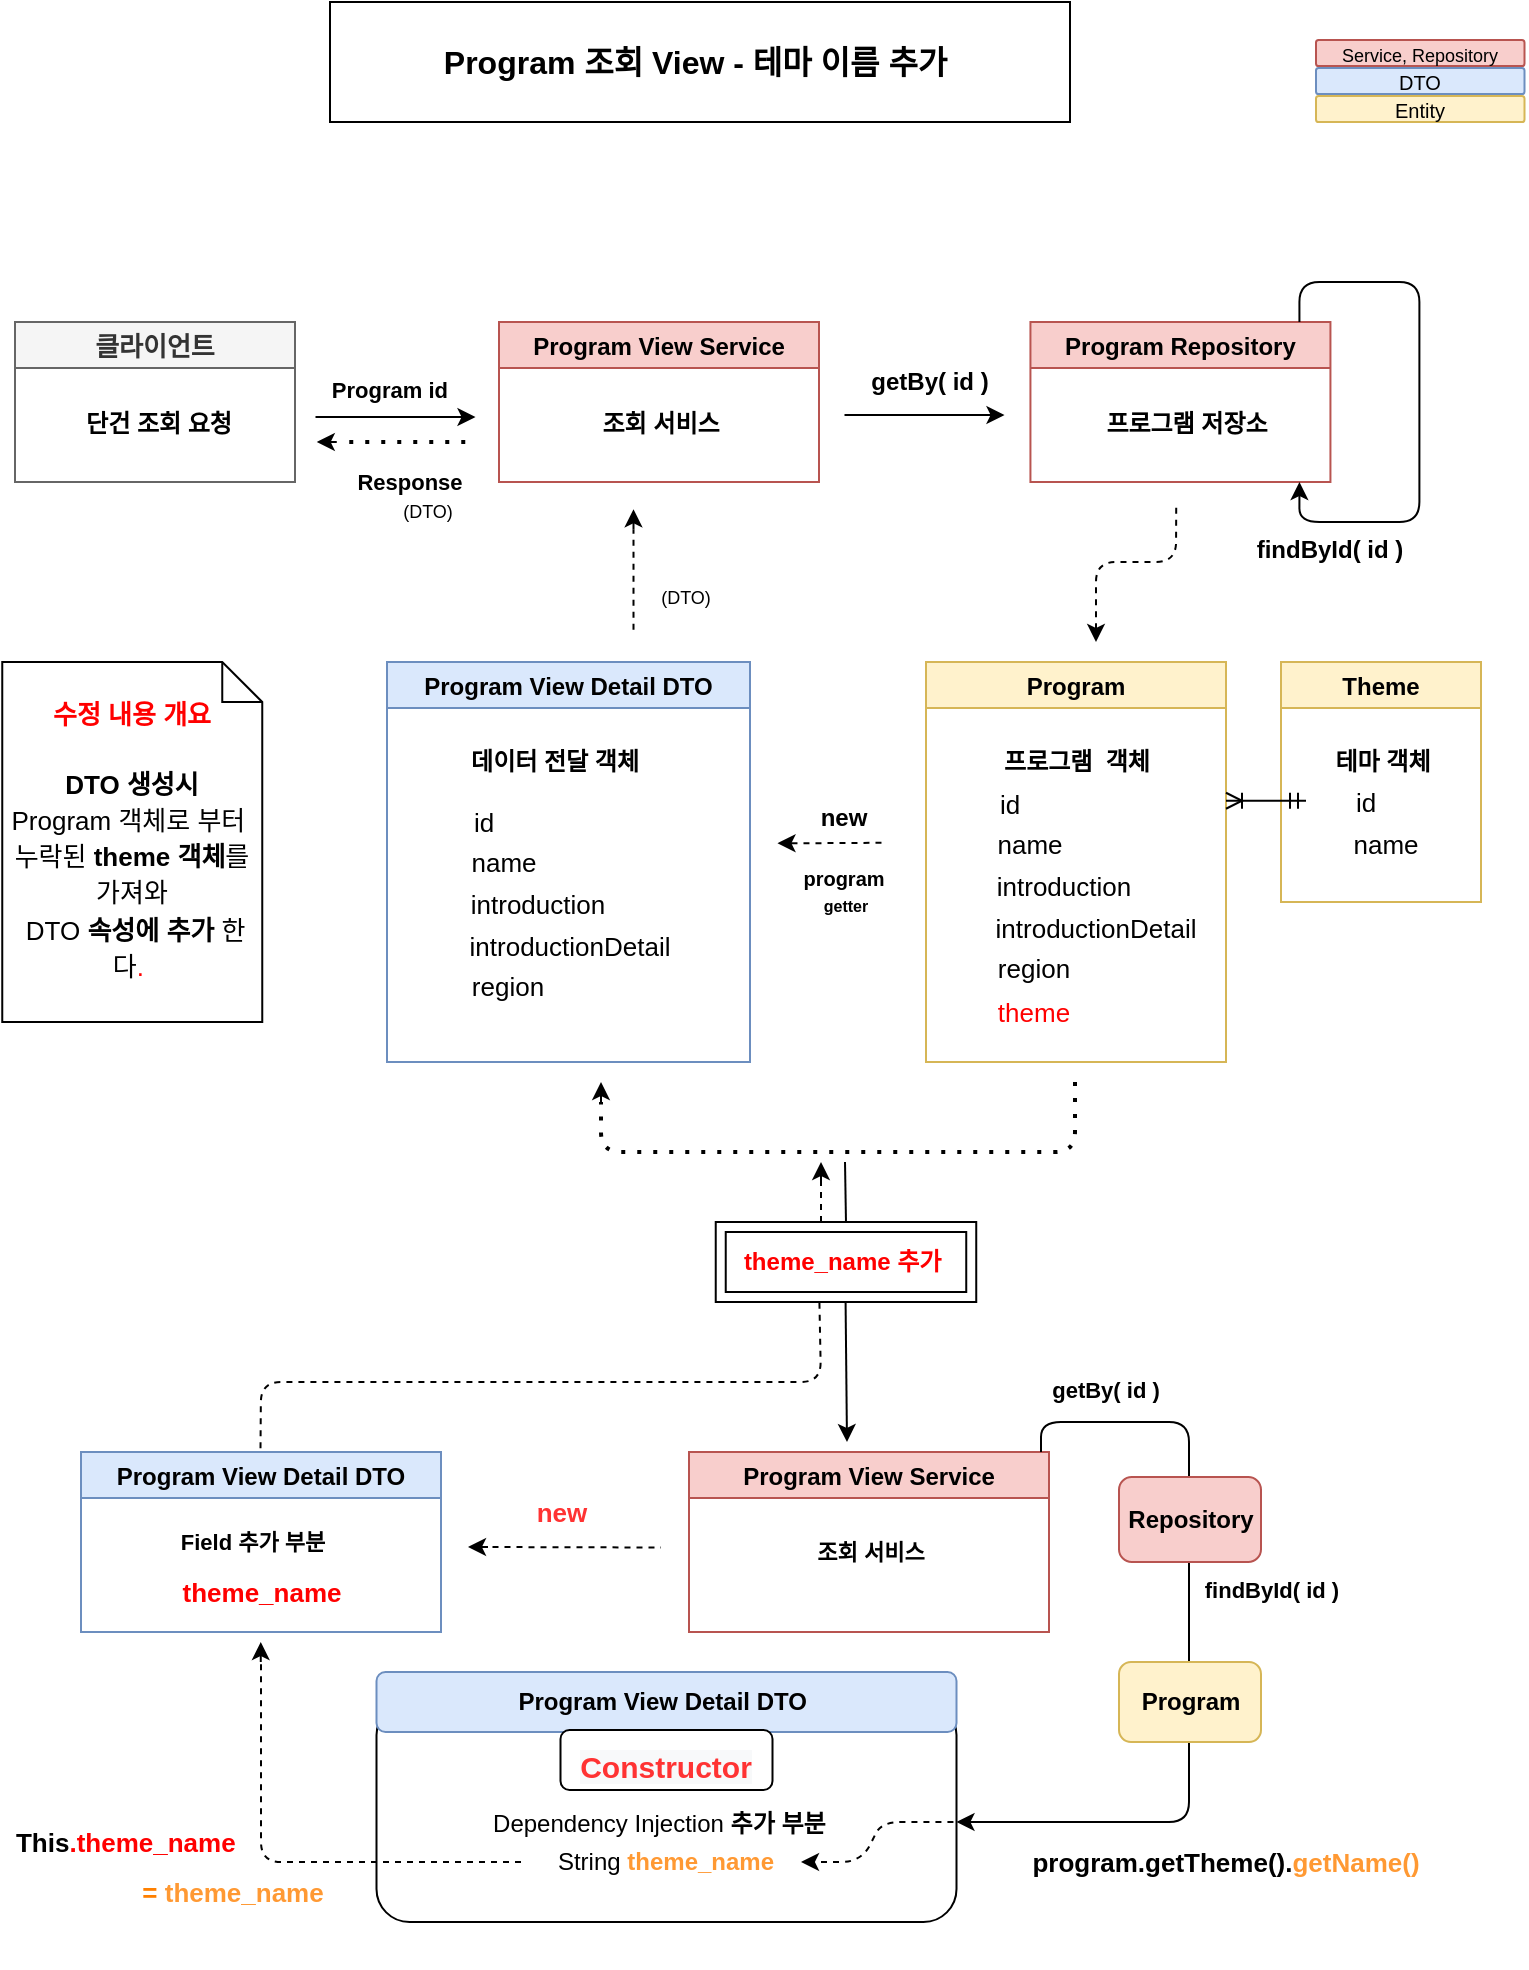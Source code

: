 <mxfile version="14.8.3" type="github"><diagram id="txi2YaepdJMHssst4SGv" name="Page-1"><mxGraphModel dx="2062" dy="1127" grid="1" gridSize="10" guides="1" tooltips="1" connect="1" arrows="1" fold="1" page="1" pageScale="1" pageWidth="827" pageHeight="1169" math="0" shadow="0"><root><mxCell id="0"/><mxCell id="1" parent="0"/><mxCell id="Lu7zV6Tx2Fdpjb5Isjd1-1" value="Program View Service" style="swimlane;fontSize=12;fontStyle=1;fillColor=#f8cecc;strokeColor=#b85450;" parent="1" vertex="1"><mxGeometry x="301.5" y="180" width="160" height="80" as="geometry"/></mxCell><mxCell id="Lu7zV6Tx2Fdpjb5Isjd1-2" value="조회 서비스" style="text;html=1;align=center;verticalAlign=middle;resizable=0;points=[];autosize=1;fontSize=12;fontStyle=1;" parent="Lu7zV6Tx2Fdpjb5Isjd1-1" vertex="1"><mxGeometry x="40" y="41" width="80" height="20" as="geometry"/></mxCell><mxCell id="Lu7zV6Tx2Fdpjb5Isjd1-3" value="클라이언트" style="swimlane;fontSize=13;fontStyle=1;fillColor=#f5f5f5;strokeColor=#666666;fontColor=#333333;" parent="1" vertex="1"><mxGeometry x="59.5" y="180" width="140" height="80" as="geometry"/></mxCell><mxCell id="Lu7zV6Tx2Fdpjb5Isjd1-4" value="단건 조회 요청" style="text;html=1;align=center;verticalAlign=middle;resizable=0;points=[];autosize=1;fontSize=12;fontStyle=1;" parent="Lu7zV6Tx2Fdpjb5Isjd1-3" vertex="1"><mxGeometry x="26" y="41" width="90" height="20" as="geometry"/></mxCell><mxCell id="Lu7zV6Tx2Fdpjb5Isjd1-5" value="Program Repository" style="swimlane;fontSize=12;fontStyle=1;fillColor=#f8cecc;strokeColor=#b85450;" parent="1" vertex="1"><mxGeometry x="567.22" y="180" width="150" height="80" as="geometry"/></mxCell><mxCell id="Lu7zV6Tx2Fdpjb5Isjd1-6" value="&lt;font style=&quot;font-size: 12px&quot;&gt;프로그램 저장소&lt;/font&gt;" style="text;html=1;align=center;verticalAlign=middle;resizable=0;points=[];autosize=1;fontSize=12;fontStyle=1;" parent="Lu7zV6Tx2Fdpjb5Isjd1-5" vertex="1"><mxGeometry x="28" y="41" width="100" height="20" as="geometry"/></mxCell><mxCell id="Lu7zV6Tx2Fdpjb5Isjd1-7" value="&lt;font style=&quot;font-size: 11px&quot;&gt;Program &lt;/font&gt;&lt;font style=&quot;font-size: 11px&quot;&gt;id&lt;/font&gt;&lt;font style=&quot;font-size: 11px&quot;&gt;&amp;nbsp;&amp;nbsp;&lt;/font&gt;" style="text;html=1;align=center;verticalAlign=middle;whiteSpace=wrap;rounded=0;fontSize=11;fontStyle=1" parent="1" vertex="1"><mxGeometry x="214.38" y="209.5" width="71.75" height="9" as="geometry"/></mxCell><mxCell id="Lu7zV6Tx2Fdpjb5Isjd1-8" value="Program View Detail DTO" style="swimlane;fontSize=12;fontStyle=1;fillColor=#dae8fc;strokeColor=#6c8ebf;" parent="1" vertex="1"><mxGeometry x="245.5" y="350" width="181.5" height="200" as="geometry"/></mxCell><mxCell id="Lu7zV6Tx2Fdpjb5Isjd1-9" value="&lt;font style=&quot;font-size: 12px&quot;&gt;데이터 전달 객체&lt;/font&gt;" style="text;html=1;align=center;verticalAlign=middle;resizable=0;points=[];autosize=1;fontSize=12;fontStyle=1;" parent="Lu7zV6Tx2Fdpjb5Isjd1-8" vertex="1"><mxGeometry x="28.75" y="40" width="110" height="20" as="geometry"/></mxCell><mxCell id="Lu7zV6Tx2Fdpjb5Isjd1-10" value="id" style="text;html=1;strokeColor=none;fillColor=none;align=center;verticalAlign=middle;whiteSpace=wrap;rounded=0;fontSize=13;" parent="Lu7zV6Tx2Fdpjb5Isjd1-8" vertex="1"><mxGeometry x="28.75" y="70" width="40" height="20" as="geometry"/></mxCell><mxCell id="Lu7zV6Tx2Fdpjb5Isjd1-11" value="introduction" style="text;html=1;strokeColor=none;fillColor=none;align=center;verticalAlign=middle;whiteSpace=wrap;rounded=0;fontSize=13;" parent="Lu7zV6Tx2Fdpjb5Isjd1-8" vertex="1"><mxGeometry x="55.75" y="111" width="40" height="20" as="geometry"/></mxCell><mxCell id="Lu7zV6Tx2Fdpjb5Isjd1-12" value="introductionDetail" style="text;html=1;strokeColor=none;fillColor=none;align=center;verticalAlign=middle;whiteSpace=wrap;rounded=0;fontSize=13;" parent="Lu7zV6Tx2Fdpjb5Isjd1-8" vertex="1"><mxGeometry x="71.75" y="132" width="40" height="20" as="geometry"/></mxCell><mxCell id="Lu7zV6Tx2Fdpjb5Isjd1-13" value="region" style="text;html=1;strokeColor=none;fillColor=none;align=center;verticalAlign=middle;whiteSpace=wrap;rounded=0;fontSize=13;" parent="Lu7zV6Tx2Fdpjb5Isjd1-8" vertex="1"><mxGeometry x="40.75" y="152" width="40" height="20" as="geometry"/></mxCell><mxCell id="Lu7zV6Tx2Fdpjb5Isjd1-14" value="name" style="text;html=1;strokeColor=none;fillColor=none;align=center;verticalAlign=middle;whiteSpace=wrap;rounded=0;fontSize=13;" parent="Lu7zV6Tx2Fdpjb5Isjd1-8" vertex="1"><mxGeometry x="38.75" y="90" width="40" height="20" as="geometry"/></mxCell><mxCell id="Lu7zV6Tx2Fdpjb5Isjd1-15" value="&lt;span style=&quot;font-size: 12px&quot;&gt;&lt;font style=&quot;font-size: 12px&quot;&gt;getBy( id )&lt;/font&gt;&lt;/span&gt;" style="text;html=1;strokeColor=none;fillColor=none;align=center;verticalAlign=middle;whiteSpace=wrap;rounded=0;fontSize=12;fontStyle=1" parent="1" vertex="1"><mxGeometry x="476.5" y="201" width="80" height="17.5" as="geometry"/></mxCell><mxCell id="Lu7zV6Tx2Fdpjb5Isjd1-16" value="" style="edgeStyle=segmentEdgeStyle;endArrow=classic;html=1;fontSize=15;" parent="1" edge="1"><mxGeometry width="50" height="50" relative="1" as="geometry"><mxPoint x="701.72" y="180" as="sourcePoint"/><mxPoint x="701.72" y="260" as="targetPoint"/><Array as="points"><mxPoint x="701.72" y="160"/><mxPoint x="761.72" y="160"/><mxPoint x="761.72" y="280"/><mxPoint x="701.72" y="280"/></Array></mxGeometry></mxCell><mxCell id="Lu7zV6Tx2Fdpjb5Isjd1-17" value="&lt;b style=&quot;font-size: 12px;&quot;&gt;&lt;font style=&quot;font-size: 12px;&quot;&gt;findById( id )&lt;/font&gt;&lt;/b&gt;" style="text;html=1;strokeColor=none;fillColor=none;align=center;verticalAlign=middle;whiteSpace=wrap;rounded=0;fontSize=12;" parent="1" vertex="1"><mxGeometry x="671.72" y="280" width="90" height="27.5" as="geometry"/></mxCell><mxCell id="Lu7zV6Tx2Fdpjb5Isjd1-18" value="Program" style="swimlane;fontSize=12;fontStyle=1;fillColor=#fff2cc;strokeColor=#d6b656;" parent="1" vertex="1"><mxGeometry x="515" y="350" width="150" height="200" as="geometry"/></mxCell><mxCell id="Lu7zV6Tx2Fdpjb5Isjd1-19" value="&lt;font style=&quot;font-size: 12px&quot;&gt;프로그램&amp;nbsp; 객체&lt;/font&gt;" style="text;html=1;align=center;verticalAlign=middle;resizable=0;points=[];autosize=1;fontSize=12;fontStyle=1;" parent="Lu7zV6Tx2Fdpjb5Isjd1-18" vertex="1"><mxGeometry x="30" y="40" width="90" height="20" as="geometry"/></mxCell><mxCell id="Lu7zV6Tx2Fdpjb5Isjd1-20" value="id" style="text;html=1;strokeColor=none;fillColor=none;align=center;verticalAlign=middle;whiteSpace=wrap;rounded=0;fontSize=13;" parent="Lu7zV6Tx2Fdpjb5Isjd1-18" vertex="1"><mxGeometry x="22.25" y="60.5" width="40" height="20" as="geometry"/></mxCell><mxCell id="Lu7zV6Tx2Fdpjb5Isjd1-21" value="introduction" style="text;html=1;strokeColor=none;fillColor=none;align=center;verticalAlign=middle;whiteSpace=wrap;rounded=0;fontSize=13;" parent="Lu7zV6Tx2Fdpjb5Isjd1-18" vertex="1"><mxGeometry x="49.25" y="101.5" width="40" height="20" as="geometry"/></mxCell><mxCell id="Lu7zV6Tx2Fdpjb5Isjd1-22" value="introductionDetail" style="text;html=1;strokeColor=none;fillColor=none;align=center;verticalAlign=middle;whiteSpace=wrap;rounded=0;fontSize=13;" parent="Lu7zV6Tx2Fdpjb5Isjd1-18" vertex="1"><mxGeometry x="65.25" y="122.5" width="40" height="20" as="geometry"/></mxCell><mxCell id="Lu7zV6Tx2Fdpjb5Isjd1-23" value="region" style="text;html=1;strokeColor=none;fillColor=none;align=center;verticalAlign=middle;whiteSpace=wrap;rounded=0;fontSize=13;" parent="Lu7zV6Tx2Fdpjb5Isjd1-18" vertex="1"><mxGeometry x="34.25" y="142.5" width="40" height="20" as="geometry"/></mxCell><mxCell id="Lu7zV6Tx2Fdpjb5Isjd1-24" value="name" style="text;html=1;strokeColor=none;fillColor=none;align=center;verticalAlign=middle;whiteSpace=wrap;rounded=0;fontSize=13;" parent="Lu7zV6Tx2Fdpjb5Isjd1-18" vertex="1"><mxGeometry x="32.25" y="80.5" width="40" height="20" as="geometry"/></mxCell><mxCell id="Lu7zV6Tx2Fdpjb5Isjd1-25" value="theme" style="text;html=1;strokeColor=none;fillColor=none;align=center;verticalAlign=middle;whiteSpace=wrap;rounded=0;fontSize=13;fontColor=#FF0000;" parent="Lu7zV6Tx2Fdpjb5Isjd1-18" vertex="1"><mxGeometry x="34.25" y="164.5" width="40" height="20" as="geometry"/></mxCell><mxCell id="Lu7zV6Tx2Fdpjb5Isjd1-26" value="&lt;b style=&quot;font-size: 8px;&quot;&gt;&lt;font style=&quot;font-size: 8px;&quot;&gt;getter&lt;/font&gt;&lt;/b&gt;" style="text;html=1;strokeColor=none;fillColor=none;align=center;verticalAlign=middle;whiteSpace=wrap;rounded=0;fontSize=8;" parent="Lu7zV6Tx2Fdpjb5Isjd1-18" vertex="1"><mxGeometry x="-79.51" y="113.13" width="80" height="17.5" as="geometry"/></mxCell><mxCell id="Lu7zV6Tx2Fdpjb5Isjd1-28" value="" style="endArrow=classic;html=1;fontSize=9;fontColor=#FF0000;" parent="1" edge="1"><mxGeometry relative="1" as="geometry"><mxPoint x="209.75" y="227.5" as="sourcePoint"/><mxPoint x="289.75" y="227.5" as="targetPoint"/></mxGeometry></mxCell><mxCell id="Lu7zV6Tx2Fdpjb5Isjd1-29" value="" style="endArrow=classic;html=1;fontSize=9;fontColor=#FF0000;" parent="1" edge="1"><mxGeometry relative="1" as="geometry"><mxPoint x="474.25" y="226.5" as="sourcePoint"/><mxPoint x="554.25" y="226.5" as="targetPoint"/></mxGeometry></mxCell><mxCell id="Lu7zV6Tx2Fdpjb5Isjd1-30" value="" style="endArrow=none;dashed=1;html=1;fontSize=12;fontColor=#FF0000;" parent="1" edge="1"><mxGeometry width="50" height="50" relative="1" as="geometry"><mxPoint x="453.74" y="440.63" as="sourcePoint"/><mxPoint x="492.99" y="440.38" as="targetPoint"/></mxGeometry></mxCell><mxCell id="Lu7zV6Tx2Fdpjb5Isjd1-32" value="" style="edgeStyle=segmentEdgeStyle;endArrow=classic;html=1;fontSize=3;fontColor=#FF0000;" parent="1" edge="1"><mxGeometry width="50" height="50" relative="1" as="geometry"><mxPoint x="450.74" y="440.63" as="sourcePoint"/><mxPoint x="440.74" y="440.63" as="targetPoint"/></mxGeometry></mxCell><mxCell id="Lu7zV6Tx2Fdpjb5Isjd1-33" value="&lt;font style=&quot;font-size: 12px&quot;&gt;new&lt;/font&gt;" style="text;html=1;strokeColor=none;fillColor=none;align=center;verticalAlign=middle;whiteSpace=wrap;rounded=0;fontSize=11;fontStyle=1;" parent="1" vertex="1"><mxGeometry x="434.49" y="419.38" width="80" height="17.5" as="geometry"/></mxCell><mxCell id="Lu7zV6Tx2Fdpjb5Isjd1-34" value="&lt;span style=&quot;font-size: 10px&quot;&gt;&lt;font style=&quot;font-size: 10px&quot;&gt;program&lt;/font&gt;&lt;/span&gt;" style="text;html=1;strokeColor=none;fillColor=none;align=center;verticalAlign=middle;whiteSpace=wrap;rounded=0;fontSize=10;fontStyle=1" parent="1" vertex="1"><mxGeometry x="434.49" y="449.38" width="80" height="17.5" as="geometry"/></mxCell><mxCell id="Lu7zV6Tx2Fdpjb5Isjd1-35" value="" style="endArrow=none;dashed=1;html=1;fontSize=9;fontColor=#FF0000;" parent="1" edge="1"><mxGeometry width="50" height="50" relative="1" as="geometry"><mxPoint x="368.75" y="333.88" as="sourcePoint"/><mxPoint x="368.75" y="283.63" as="targetPoint"/><Array as="points"/></mxGeometry></mxCell><mxCell id="Lu7zV6Tx2Fdpjb5Isjd1-36" value="" style="endArrow=classic;html=1;fontSize=11;fontColor=#FF0000;" parent="1" edge="1"><mxGeometry width="50" height="50" relative="1" as="geometry"><mxPoint x="368.75" y="283.63" as="sourcePoint"/><mxPoint x="368.75" y="273.63" as="targetPoint"/></mxGeometry></mxCell><mxCell id="Lu7zV6Tx2Fdpjb5Isjd1-37" value="Program 조회 View - 테마 이름 추가&amp;nbsp;" style="rounded=0;whiteSpace=wrap;html=1;fontSize=16;fontStyle=1;" parent="1" vertex="1"><mxGeometry x="217" y="20" width="370" height="60" as="geometry"/></mxCell><mxCell id="Lu7zV6Tx2Fdpjb5Isjd1-39" value="" style="endArrow=none;dashed=1;html=1;dashPattern=1 3;strokeWidth=2;fontSize=16;" parent="1" edge="1"><mxGeometry width="50" height="50" relative="1" as="geometry"><mxPoint x="226.63" y="240" as="sourcePoint"/><mxPoint x="284.63" y="240" as="targetPoint"/></mxGeometry></mxCell><mxCell id="Lu7zV6Tx2Fdpjb5Isjd1-40" value="" style="endArrow=classic;html=1;fontSize=16;" parent="1" edge="1"><mxGeometry width="50" height="50" relative="1" as="geometry"><mxPoint x="220.38" y="240" as="sourcePoint"/><mxPoint x="210.38" y="240" as="targetPoint"/></mxGeometry></mxCell><mxCell id="Lu7zV6Tx2Fdpjb5Isjd1-41" value="Response" style="text;html=1;align=center;verticalAlign=middle;whiteSpace=wrap;rounded=0;fontSize=11;fontStyle=1" parent="1" vertex="1"><mxGeometry x="236.63" y="250" width="40" height="20" as="geometry"/></mxCell><mxCell id="Lu7zV6Tx2Fdpjb5Isjd1-42" value="&lt;font style=&quot;font-size: 9px ; font-weight: normal&quot;&gt;(&lt;font style=&quot;font-size: 9px&quot;&gt;DTO&lt;/font&gt;)&lt;/font&gt;" style="text;html=1;align=center;verticalAlign=middle;whiteSpace=wrap;rounded=0;fontSize=6;fontStyle=1" parent="1" vertex="1"><mxGeometry x="246.13" y="270" width="40" height="10" as="geometry"/></mxCell><mxCell id="Lu7zV6Tx2Fdpjb5Isjd1-44" value="&lt;span style=&quot;font-weight: normal&quot;&gt;&lt;font style=&quot;font-size: 9px&quot;&gt;(DTO)&lt;/font&gt;&lt;/span&gt;" style="text;html=1;align=center;verticalAlign=middle;whiteSpace=wrap;rounded=0;fontSize=10;fontStyle=1" parent="1" vertex="1"><mxGeometry x="374.95" y="313.75" width="40" height="6.25" as="geometry"/></mxCell><mxCell id="Lu7zV6Tx2Fdpjb5Isjd1-50" value="" style="endArrow=none;dashed=1;html=1;dashPattern=1 3;strokeWidth=2;labelBackgroundColor=#FF3333;fontSize=6;fontColor=#FF0000;" parent="1" edge="1"><mxGeometry width="50" height="50" relative="1" as="geometry"><mxPoint x="589.5" y="560" as="sourcePoint"/><mxPoint x="352.5" y="570" as="targetPoint"/><Array as="points"><mxPoint x="589.5" y="595"/><mxPoint x="352.5" y="595"/></Array></mxGeometry></mxCell><mxCell id="Lu7zV6Tx2Fdpjb5Isjd1-53" value="" style="endArrow=classic;html=1;labelBackgroundColor=#FF3333;fontSize=6;fontColor=#FF0000;" parent="1" edge="1"><mxGeometry width="50" height="50" relative="1" as="geometry"><mxPoint x="352.5" y="570" as="sourcePoint"/><mxPoint x="352.5" y="560" as="targetPoint"/></mxGeometry></mxCell><mxCell id="Lu7zV6Tx2Fdpjb5Isjd1-54" value="&lt;font style=&quot;font-size: 13px&quot;&gt;&lt;font style=&quot;font-size: 13px&quot;&gt;&lt;b&gt;&lt;font style=&quot;font-size: 13px&quot;&gt;수정 내용 개요&lt;/font&gt;&lt;br&gt;&lt;/b&gt;&lt;/font&gt;&lt;font style=&quot;line-height: 140% ; font-size: 13px&quot;&gt;&lt;br&gt;&lt;font color=&quot;#000000&quot; style=&quot;font-size: 13px&quot;&gt;&lt;font style=&quot;font-size: 13px&quot;&gt;&lt;b&gt;DTO 생성&lt;/b&gt;&lt;/font&gt;&lt;b&gt;시&lt;/b&gt;&lt;/font&gt;&lt;br&gt;&lt;font color=&quot;#000000&quot; style=&quot;font-size: 13px&quot;&gt;Program 객체로 부터&amp;nbsp;&lt;br&gt;누락된 &lt;b&gt;theme 객체&lt;/b&gt;를&lt;br&gt;가져와&lt;br&gt;&amp;nbsp;DTO &lt;b&gt;속성에 추가&lt;/b&gt; 한다&lt;/font&gt;.&amp;nbsp;&lt;/font&gt;&lt;/font&gt;" style="shape=note;size=20;whiteSpace=wrap;html=1;fontSize=6;fontColor=#FF0000;" parent="1" vertex="1"><mxGeometry x="53.13" y="350" width="130" height="180" as="geometry"/></mxCell><mxCell id="Lu7zV6Tx2Fdpjb5Isjd1-55" value="&lt;font style=&quot;font-size: 12px&quot;&gt;theme_name 추가&amp;nbsp;&lt;/font&gt;" style="shape=ext;margin=3;double=1;whiteSpace=wrap;html=1;align=center;fontSize=8;fontColor=#FF0000;fontStyle=1" parent="1" vertex="1"><mxGeometry x="409.87" y="630" width="130.25" height="40" as="geometry"/></mxCell><mxCell id="Lu7zV6Tx2Fdpjb5Isjd1-69" value="Program View Detail DTO" style="swimlane;fontSize=12;fontStyle=1;fillColor=#dae8fc;strokeColor=#6c8ebf;" parent="1" vertex="1"><mxGeometry x="92.5" y="745" width="180" height="90" as="geometry"/></mxCell><mxCell id="Lu7zV6Tx2Fdpjb5Isjd1-70" value="Field 추가 부분" style="text;html=1;align=center;verticalAlign=middle;resizable=0;points=[];autosize=1;fontSize=11;fontStyle=1;" parent="Lu7zV6Tx2Fdpjb5Isjd1-69" vertex="1"><mxGeometry x="40" y="35" width="90" height="20" as="geometry"/></mxCell><mxCell id="Lu7zV6Tx2Fdpjb5Isjd1-74" value="&lt;b&gt;&lt;font style=&quot;font-size: 13px&quot;&gt;theme_name&lt;/font&gt;&lt;/b&gt;" style="text;html=1;strokeColor=none;fillColor=none;align=center;verticalAlign=middle;whiteSpace=wrap;rounded=0;fontSize=12;fontColor=#FF0000;" parent="Lu7zV6Tx2Fdpjb5Isjd1-69" vertex="1"><mxGeometry x="70" y="60" width="40" height="20" as="geometry"/></mxCell><mxCell id="Lu7zV6Tx2Fdpjb5Isjd1-78" value="" style="endArrow=none;dashed=1;html=1;fontSize=12;fontColor=#FF0000;" parent="1" edge="1"><mxGeometry width="50" height="50" relative="1" as="geometry"><mxPoint x="292.25" y="792.5" as="sourcePoint"/><mxPoint x="382.5" y="792.75" as="targetPoint"/></mxGeometry></mxCell><mxCell id="Lu7zV6Tx2Fdpjb5Isjd1-79" value="" style="edgeStyle=segmentEdgeStyle;endArrow=classic;html=1;fontSize=3;fontColor=#FF0000;" parent="1" edge="1"><mxGeometry width="50" height="50" relative="1" as="geometry"><mxPoint x="296" y="792.5" as="sourcePoint"/><mxPoint x="286" y="792.5" as="targetPoint"/></mxGeometry></mxCell><mxCell id="Lu7zV6Tx2Fdpjb5Isjd1-80" value="&lt;font style=&quot;font-size: 13px&quot; color=&quot;#ff3333&quot;&gt;new&lt;/font&gt;" style="text;html=1;strokeColor=none;fillColor=none;align=center;verticalAlign=middle;whiteSpace=wrap;rounded=0;fontSize=11;fontStyle=1" parent="1" vertex="1"><mxGeometry x="292.5" y="766.25" width="80" height="17.5" as="geometry"/></mxCell><mxCell id="Lu7zV6Tx2Fdpjb5Isjd1-81" value="Program View Service" style="swimlane;fontSize=12;fontStyle=1;fillColor=#f8cecc;strokeColor=#b85450;" parent="1" vertex="1"><mxGeometry x="396.5" y="745" width="180" height="90" as="geometry"/></mxCell><mxCell id="Lu7zV6Tx2Fdpjb5Isjd1-82" value="조회 서비스" style="text;html=1;align=center;verticalAlign=middle;resizable=0;points=[];autosize=1;fontSize=11;fontStyle=1;" parent="Lu7zV6Tx2Fdpjb5Isjd1-81" vertex="1"><mxGeometry x="55" y="40" width="70" height="20" as="geometry"/></mxCell><mxCell id="Lu7zV6Tx2Fdpjb5Isjd1-86" value="" style="edgeStyle=segmentEdgeStyle;endArrow=classic;html=1;fontSize=15;" parent="1" source="Lu7zV6Tx2Fdpjb5Isjd1-81" target="Lu7zV6Tx2Fdpjb5Isjd1-93" edge="1"><mxGeometry width="50" height="50" relative="1" as="geometry"><mxPoint x="586.5" y="740" as="sourcePoint"/><mxPoint x="532.5" y="920" as="targetPoint"/><Array as="points"><mxPoint x="572.5" y="730"/><mxPoint x="646.5" y="730"/><mxPoint x="646.5" y="930"/></Array></mxGeometry></mxCell><mxCell id="Lu7zV6Tx2Fdpjb5Isjd1-88" value="&lt;font style=&quot;font-size: 12px&quot;&gt;Repository&lt;/font&gt;" style="rounded=1;whiteSpace=wrap;html=1;fontSize=8;fontStyle=1;fillColor=#f8cecc;strokeColor=#b85450;" parent="1" vertex="1"><mxGeometry x="611.5" y="757.5" width="71" height="42.5" as="geometry"/></mxCell><mxCell id="Lu7zV6Tx2Fdpjb5Isjd1-89" value="&lt;font style=&quot;font-size: 11px&quot;&gt;findById( id )&lt;/font&gt;" style="text;html=1;strokeColor=none;fillColor=none;align=center;verticalAlign=middle;whiteSpace=wrap;rounded=0;fontSize=10;fontStyle=1" parent="1" vertex="1"><mxGeometry x="642.5" y="800" width="90" height="27.5" as="geometry"/></mxCell><mxCell id="Lu7zV6Tx2Fdpjb5Isjd1-90" value="&lt;font style=&quot;font-size: 11px&quot;&gt;getBy( id )&lt;/font&gt;" style="text;html=1;strokeColor=none;fillColor=none;align=center;verticalAlign=middle;whiteSpace=wrap;rounded=0;fontSize=10;fontStyle=1" parent="1" vertex="1"><mxGeometry x="560.25" y="700" width="90" height="27.5" as="geometry"/></mxCell><mxCell id="Lu7zV6Tx2Fdpjb5Isjd1-91" value="&lt;font style=&quot;font-size: 12px&quot;&gt;Program&lt;/font&gt;" style="rounded=1;whiteSpace=wrap;html=1;fontSize=8;fontStyle=1;fillColor=#fff2cc;strokeColor=#d6b656;" parent="1" vertex="1"><mxGeometry x="611.5" y="850" width="71" height="40" as="geometry"/></mxCell><mxCell id="Lu7zV6Tx2Fdpjb5Isjd1-93" value="&lt;p style=&quot;line-height: 160% ; font-size: 12px&quot;&gt;&lt;font style=&quot;font-size: 12px&quot;&gt;&lt;br&gt;&lt;/font&gt;&lt;/p&gt;&lt;p style=&quot;line-height: 160% ; font-size: 12px&quot;&gt;&lt;font style=&quot;font-size: 12px&quot;&gt;&lt;br&gt;&lt;/font&gt;&lt;/p&gt;&lt;p style=&quot;line-height: 160% ; font-size: 12px&quot;&gt;&lt;font style=&quot;font-size: 12px&quot;&gt;Dependency Injection &lt;b&gt;추가 부분 &lt;/b&gt;&amp;nbsp;&lt;br&gt;String &lt;font color=&quot;#ff9933&quot; style=&quot;font-size: 12px&quot;&gt;&lt;b&gt;theme_name&lt;/b&gt;&lt;/font&gt;&lt;/font&gt;&lt;/p&gt;&lt;p style=&quot;line-height: 160% ; font-size: 12px&quot;&gt;&lt;br&gt;&lt;/p&gt;" style="rounded=1;whiteSpace=wrap;html=1;fontSize=10;fontColor=#000000;" parent="1" vertex="1"><mxGeometry x="240.25" y="870" width="290" height="110" as="geometry"/></mxCell><mxCell id="Lu7zV6Tx2Fdpjb5Isjd1-94" value="&lt;font style=&quot;font-size: 12px&quot;&gt;Program View Detail DTO&amp;nbsp;&lt;/font&gt;" style="rounded=1;whiteSpace=wrap;html=1;fontSize=10;fontStyle=1;fillColor=#dae8fc;strokeColor=#6c8ebf;" parent="1" vertex="1"><mxGeometry x="240.25" y="855" width="290" height="30" as="geometry"/></mxCell><mxCell id="Lu7zV6Tx2Fdpjb5Isjd1-95" value="&lt;font style=&quot;font-size: 13px&quot;&gt;&lt;font color=&quot;#000000&quot; style=&quot;font-size: 13px&quot;&gt;program.getTheme().&lt;/font&gt;&lt;font color=&quot;#ff9933&quot; style=&quot;font-size: 13px&quot;&gt;getName()&lt;/font&gt;&lt;/font&gt;" style="text;html=1;strokeColor=none;fillColor=none;align=center;verticalAlign=middle;whiteSpace=wrap;rounded=0;fontSize=11;fontStyle=1;fontColor=#FF0000;" parent="1" vertex="1"><mxGeometry x="556.5" y="930" width="216" height="40" as="geometry"/></mxCell><mxCell id="Lu7zV6Tx2Fdpjb5Isjd1-107" value="" style="endArrow=none;dashed=1;html=1;labelBackgroundColor=#FF3333;fontSize=11;fontColor=#FF0000;" parent="1" edge="1"><mxGeometry width="50" height="50" relative="1" as="geometry"><mxPoint x="462.5" y="950" as="sourcePoint"/><mxPoint x="530.25" y="930" as="targetPoint"/><Array as="points"><mxPoint x="482.75" y="950"/><mxPoint x="492.75" y="930"/></Array></mxGeometry></mxCell><mxCell id="Lu7zV6Tx2Fdpjb5Isjd1-108" value="" style="endArrow=classic;html=1;labelBackgroundColor=#FF3333;fontSize=11;fontColor=#FF0000;" parent="1" edge="1"><mxGeometry width="50" height="50" relative="1" as="geometry"><mxPoint x="457" y="950" as="sourcePoint"/><mxPoint x="452.5" y="950" as="targetPoint"/></mxGeometry></mxCell><mxCell id="Lu7zV6Tx2Fdpjb5Isjd1-109" value="" style="endArrow=none;dashed=1;html=1;labelBackgroundColor=#FF3333;fontSize=11;fontColor=#FF0000;" parent="1" edge="1"><mxGeometry width="50" height="50" relative="1" as="geometry"><mxPoint x="312.5" y="950" as="sourcePoint"/><mxPoint x="182.5" y="850" as="targetPoint"/><Array as="points"><mxPoint x="182.5" y="950"/></Array></mxGeometry></mxCell><mxCell id="Lu7zV6Tx2Fdpjb5Isjd1-111" value="" style="endArrow=classic;html=1;labelBackgroundColor=#FF3333;fontSize=11;fontColor=#FF0000;" parent="1" edge="1"><mxGeometry width="50" height="50" relative="1" as="geometry"><mxPoint x="182.38" y="850" as="sourcePoint"/><mxPoint x="182.38" y="840" as="targetPoint"/></mxGeometry></mxCell><mxCell id="Lu7zV6Tx2Fdpjb5Isjd1-112" value="&lt;font style=&quot;font-size: 13px&quot;&gt;&lt;font color=&quot;#000000&quot; style=&quot;font-size: 13px&quot;&gt;This&lt;/font&gt;.theme_name&amp;nbsp;&amp;nbsp;&lt;/font&gt;" style="text;html=1;strokeColor=none;fillColor=none;align=center;verticalAlign=middle;whiteSpace=wrap;rounded=0;fontSize=11;fontStyle=1;fontColor=#FF0000;" parent="1" vertex="1"><mxGeometry x="62.5" y="920" width="111.25" height="40" as="geometry"/></mxCell><mxCell id="Lu7zV6Tx2Fdpjb5Isjd1-115" value="&lt;font style=&quot;font-size: 13px&quot;&gt;&lt;font color=&quot;#ff8000&quot; style=&quot;font-size: 13px&quot;&gt;=&lt;/font&gt; &lt;font color=&quot;#ff9933&quot; style=&quot;font-size: 13px&quot;&gt;theme_name&lt;/font&gt;&lt;/font&gt;" style="text;html=1;strokeColor=none;fillColor=none;align=center;verticalAlign=middle;whiteSpace=wrap;rounded=0;fontSize=12;fontStyle=1;fontColor=#FF0000;" parent="1" vertex="1"><mxGeometry x="112.5" y="950" width="111.25" height="30" as="geometry"/></mxCell><mxCell id="Lu7zV6Tx2Fdpjb5Isjd1-118" value="" style="endArrow=classic;html=1;labelBackgroundColor=#FF3333;fontSize=11;fontColor=#FF0000;" parent="1" edge="1"><mxGeometry width="50" height="50" relative="1" as="geometry"><mxPoint x="474.79" y="670" as="sourcePoint"/><mxPoint x="475.5" y="740" as="targetPoint"/></mxGeometry></mxCell><mxCell id="Lu7zV6Tx2Fdpjb5Isjd1-122" value="" style="endArrow=none;html=1;labelBackgroundColor=#FF3333;fontSize=11;fontColor=#FF0000;exitX=0.5;exitY=0;exitDx=0;exitDy=0;" parent="1" source="Lu7zV6Tx2Fdpjb5Isjd1-55" edge="1"><mxGeometry width="50" height="50" relative="1" as="geometry"><mxPoint x="474.5" y="625" as="sourcePoint"/><mxPoint x="474.5" y="600" as="targetPoint"/></mxGeometry></mxCell><mxCell id="Lu7zV6Tx2Fdpjb5Isjd1-123" value="" style="endArrow=none;dashed=1;html=1;labelBackgroundColor=#FF3333;fontSize=11;fontColor=#FF0000;entryX=0.398;entryY=1.002;entryDx=0;entryDy=0;entryPerimeter=0;" parent="1" target="Lu7zV6Tx2Fdpjb5Isjd1-55" edge="1"><mxGeometry width="50" height="50" relative="1" as="geometry"><mxPoint x="182.25" y="743.13" as="sourcePoint"/><mxPoint x="462.5" y="690" as="targetPoint"/><Array as="points"><mxPoint x="182.5" y="710"/><mxPoint x="462.5" y="710"/></Array></mxGeometry></mxCell><mxCell id="Lu7zV6Tx2Fdpjb5Isjd1-124" value="" style="endArrow=none;dashed=1;html=1;labelBackgroundColor=#FF3333;fontSize=11;fontColor=#FF0000;" parent="1" edge="1"><mxGeometry width="50" height="50" relative="1" as="geometry"><mxPoint x="462.5" y="630" as="sourcePoint"/><mxPoint x="462.5" y="600" as="targetPoint"/></mxGeometry></mxCell><mxCell id="Lu7zV6Tx2Fdpjb5Isjd1-125" value="" style="endArrow=classic;html=1;labelBackgroundColor=#FF3333;fontSize=11;fontColor=#FF0000;labelBorderColor=none;" parent="1" edge="1"><mxGeometry width="50" height="50" relative="1" as="geometry"><mxPoint x="462.5" y="610" as="sourcePoint"/><mxPoint x="462.5" y="600" as="targetPoint"/></mxGeometry></mxCell><mxCell id="Lu7zV6Tx2Fdpjb5Isjd1-128" value="&lt;font style=&quot;font-size: 15px&quot;&gt;&lt;br&gt;&lt;br&gt;&lt;span style=&quot;color: rgb(255, 51, 51); font-family: helvetica; font-style: normal; font-weight: 700; letter-spacing: normal; text-indent: 0px; text-transform: none; word-spacing: 0px; background-color: rgb(248, 249, 250); display: inline; float: none;&quot;&gt;Constructor&lt;/span&gt;&lt;br&gt;&lt;/font&gt;" style="rounded=1;whiteSpace=wrap;html=1;fontSize=12;fontColor=#FF0000;align=center;verticalAlign=bottom;" parent="1" vertex="1"><mxGeometry x="332.25" y="884" width="106" height="30" as="geometry"/></mxCell><mxCell id="E90OsRMZdrKgKirHxCRS-11" value="Theme" style="swimlane;fontSize=12;fontStyle=1;fillColor=#fff2cc;strokeColor=#d6b656;" vertex="1" parent="1"><mxGeometry x="692.5" y="350" width="100" height="120" as="geometry"/></mxCell><mxCell id="E90OsRMZdrKgKirHxCRS-12" value="테마 객체" style="text;html=1;align=center;verticalAlign=middle;resizable=0;points=[];autosize=1;fontSize=12;fontStyle=1;" vertex="1" parent="E90OsRMZdrKgKirHxCRS-11"><mxGeometry x="15" y="39.5" width="70" height="20" as="geometry"/></mxCell><mxCell id="E90OsRMZdrKgKirHxCRS-13" value="id" style="text;html=1;strokeColor=none;fillColor=none;align=center;verticalAlign=middle;whiteSpace=wrap;rounded=0;fontSize=13;" vertex="1" parent="E90OsRMZdrKgKirHxCRS-11"><mxGeometry x="22" y="64.5" width="40" height="10" as="geometry"/></mxCell><mxCell id="E90OsRMZdrKgKirHxCRS-17" value="name" style="text;html=1;strokeColor=none;fillColor=none;align=center;verticalAlign=middle;whiteSpace=wrap;rounded=0;fontSize=13;" vertex="1" parent="E90OsRMZdrKgKirHxCRS-11"><mxGeometry x="32" y="80.5" width="40" height="20" as="geometry"/></mxCell><mxCell id="E90OsRMZdrKgKirHxCRS-21" value="" style="edgeStyle=entityRelationEdgeStyle;fontSize=12;html=1;endArrow=ERmandOne;startArrow=ERoneToMany;startFill=0;endFill=0;" edge="1" parent="1"><mxGeometry width="100" height="100" relative="1" as="geometry"><mxPoint x="665" y="419.38" as="sourcePoint"/><mxPoint x="705" y="419.38" as="targetPoint"/></mxGeometry></mxCell><mxCell id="E90OsRMZdrKgKirHxCRS-22" value="&lt;font style=&quot;font-size: 9px&quot;&gt;Service, Repository&lt;/font&gt;" style="rounded=1;arcSize=10;whiteSpace=wrap;html=1;align=center;fillColor=#f8cecc;strokeColor=#b85450;" vertex="1" parent="1"><mxGeometry x="710" y="39" width="104.25" height="13" as="geometry"/></mxCell><mxCell id="E90OsRMZdrKgKirHxCRS-27" value="&lt;font size=&quot;1&quot;&gt;DTO&lt;/font&gt;" style="rounded=1;arcSize=10;whiteSpace=wrap;html=1;align=center;fillColor=#dae8fc;strokeColor=#6c8ebf;" vertex="1" parent="1"><mxGeometry x="710" y="53" width="104.25" height="13" as="geometry"/></mxCell><mxCell id="E90OsRMZdrKgKirHxCRS-28" value="&lt;font size=&quot;1&quot;&gt;Entity&lt;/font&gt;" style="rounded=1;arcSize=10;whiteSpace=wrap;html=1;align=center;fillColor=#fff2cc;strokeColor=#d6b656;" vertex="1" parent="1"><mxGeometry x="710" y="67" width="104.25" height="13" as="geometry"/></mxCell><mxCell id="E90OsRMZdrKgKirHxCRS-30" value="" style="endArrow=none;dashed=1;html=1;startArrow=classic;startFill=1;" edge="1" parent="1"><mxGeometry width="50" height="50" relative="1" as="geometry"><mxPoint x="600" y="340" as="sourcePoint"/><mxPoint x="640.12" y="270" as="targetPoint"/><Array as="points"><mxPoint x="600" y="300"/><mxPoint x="640" y="300"/></Array></mxGeometry></mxCell></root></mxGraphModel></diagram></mxfile>